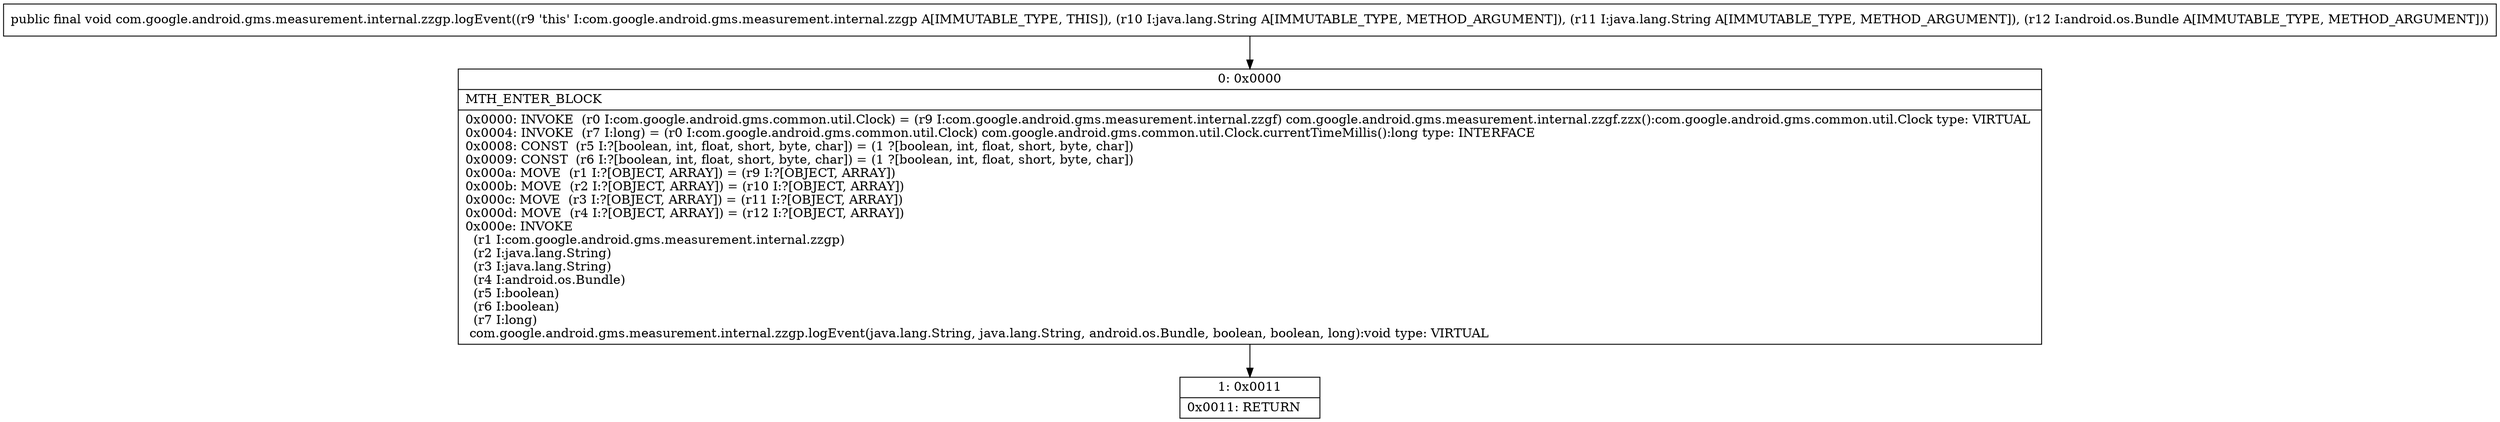 digraph "CFG forcom.google.android.gms.measurement.internal.zzgp.logEvent(Ljava\/lang\/String;Ljava\/lang\/String;Landroid\/os\/Bundle;)V" {
Node_0 [shape=record,label="{0\:\ 0x0000|MTH_ENTER_BLOCK\l|0x0000: INVOKE  (r0 I:com.google.android.gms.common.util.Clock) = (r9 I:com.google.android.gms.measurement.internal.zzgf) com.google.android.gms.measurement.internal.zzgf.zzx():com.google.android.gms.common.util.Clock type: VIRTUAL \l0x0004: INVOKE  (r7 I:long) = (r0 I:com.google.android.gms.common.util.Clock) com.google.android.gms.common.util.Clock.currentTimeMillis():long type: INTERFACE \l0x0008: CONST  (r5 I:?[boolean, int, float, short, byte, char]) = (1 ?[boolean, int, float, short, byte, char]) \l0x0009: CONST  (r6 I:?[boolean, int, float, short, byte, char]) = (1 ?[boolean, int, float, short, byte, char]) \l0x000a: MOVE  (r1 I:?[OBJECT, ARRAY]) = (r9 I:?[OBJECT, ARRAY]) \l0x000b: MOVE  (r2 I:?[OBJECT, ARRAY]) = (r10 I:?[OBJECT, ARRAY]) \l0x000c: MOVE  (r3 I:?[OBJECT, ARRAY]) = (r11 I:?[OBJECT, ARRAY]) \l0x000d: MOVE  (r4 I:?[OBJECT, ARRAY]) = (r12 I:?[OBJECT, ARRAY]) \l0x000e: INVOKE  \l  (r1 I:com.google.android.gms.measurement.internal.zzgp)\l  (r2 I:java.lang.String)\l  (r3 I:java.lang.String)\l  (r4 I:android.os.Bundle)\l  (r5 I:boolean)\l  (r6 I:boolean)\l  (r7 I:long)\l com.google.android.gms.measurement.internal.zzgp.logEvent(java.lang.String, java.lang.String, android.os.Bundle, boolean, boolean, long):void type: VIRTUAL \l}"];
Node_1 [shape=record,label="{1\:\ 0x0011|0x0011: RETURN   \l}"];
MethodNode[shape=record,label="{public final void com.google.android.gms.measurement.internal.zzgp.logEvent((r9 'this' I:com.google.android.gms.measurement.internal.zzgp A[IMMUTABLE_TYPE, THIS]), (r10 I:java.lang.String A[IMMUTABLE_TYPE, METHOD_ARGUMENT]), (r11 I:java.lang.String A[IMMUTABLE_TYPE, METHOD_ARGUMENT]), (r12 I:android.os.Bundle A[IMMUTABLE_TYPE, METHOD_ARGUMENT])) }"];
MethodNode -> Node_0;
Node_0 -> Node_1;
}


